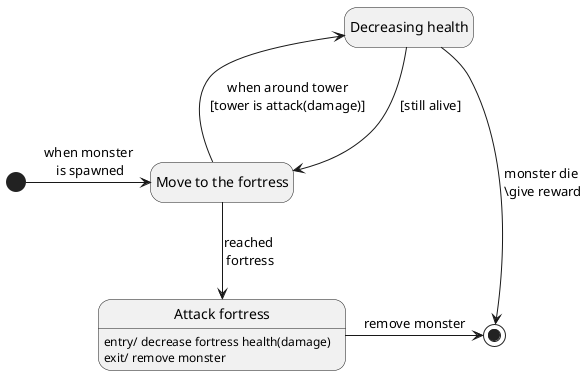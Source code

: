 @startuml
'!include ../skin/darcula.txt
'skinparam monochrome true
hide empty description
'skinparam handwritten true
  state "Decreasing health" as decH
  state "Move to the fortress" as move
  state "Attack fortress" as attackF{
    attackF : entry/ decrease fortress health(damage)
    attackF : exit/ remove monster
  }


  [*] -right---> move : when monster\n is spawned
  move -down-> attackF : reached\n fortress
  attackF -right-> [*] : remove monster

  move -up-> decH : when around tower\n[tower is attack(damage)]\n
  decH --> move : [still alive]
  decH -down-> [*] : monster die\n \give reward

@enduml
